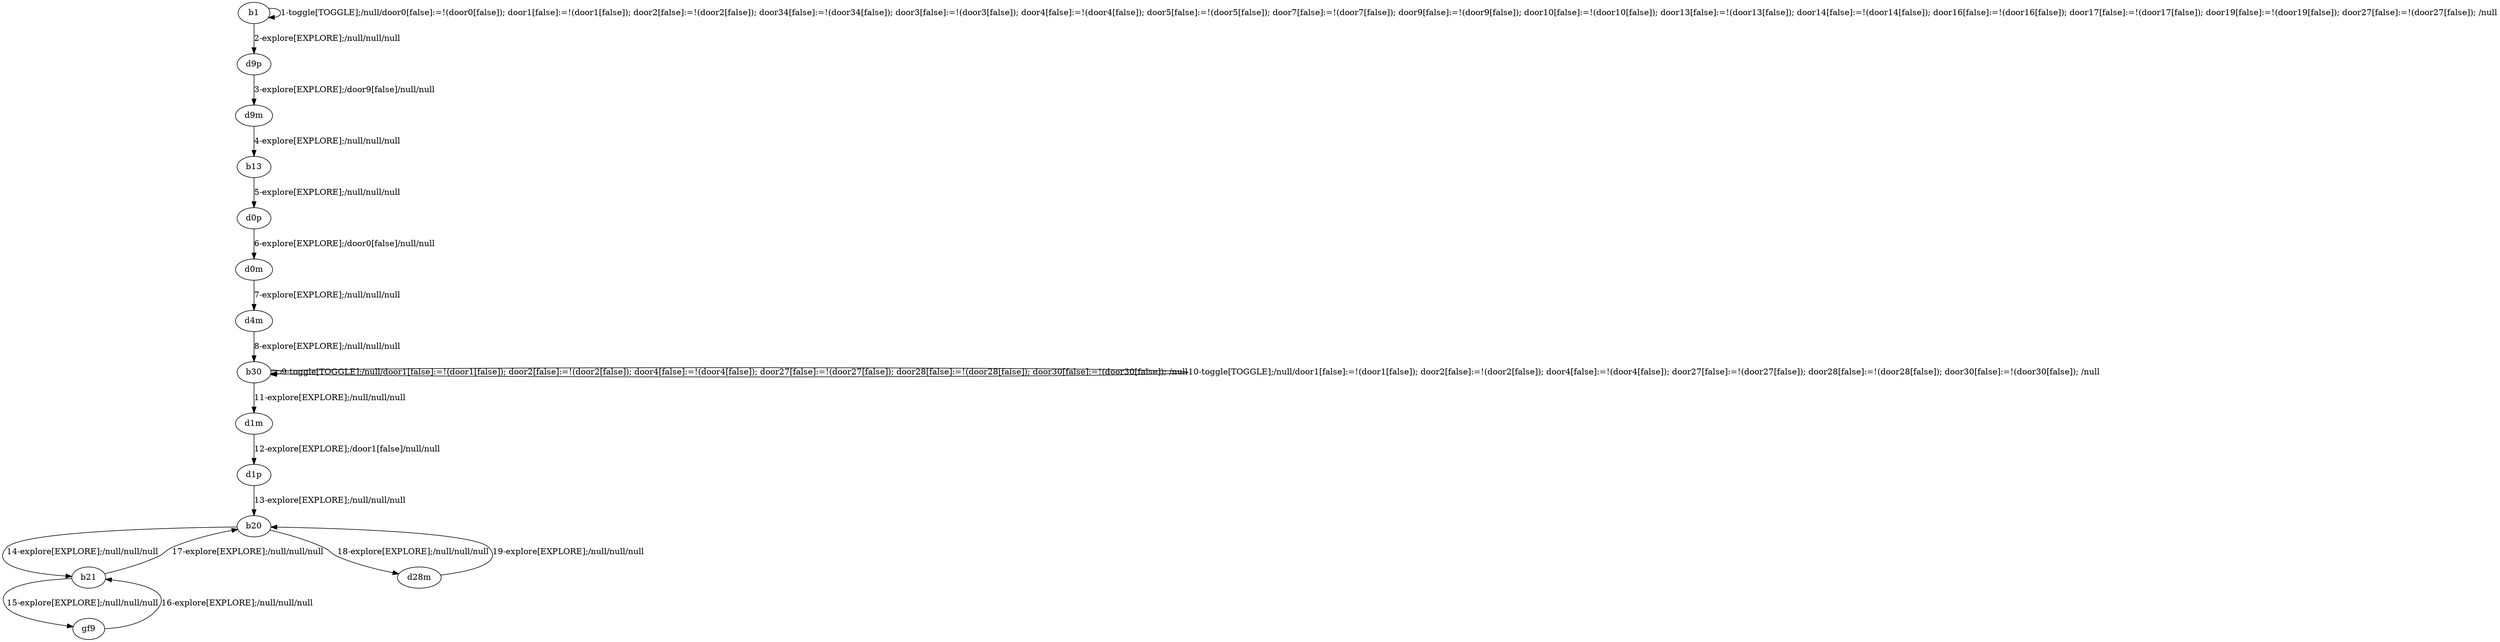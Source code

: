 # Total number of goals covered by this test: 1
# d28m --> b20

digraph g {
"b1" -> "b1" [label = "1-toggle[TOGGLE];/null/door0[false]:=!(door0[false]); door1[false]:=!(door1[false]); door2[false]:=!(door2[false]); door34[false]:=!(door34[false]); door3[false]:=!(door3[false]); door4[false]:=!(door4[false]); door5[false]:=!(door5[false]); door7[false]:=!(door7[false]); door9[false]:=!(door9[false]); door10[false]:=!(door10[false]); door13[false]:=!(door13[false]); door14[false]:=!(door14[false]); door16[false]:=!(door16[false]); door17[false]:=!(door17[false]); door19[false]:=!(door19[false]); door27[false]:=!(door27[false]); /null"];
"b1" -> "d9p" [label = "2-explore[EXPLORE];/null/null/null"];
"d9p" -> "d9m" [label = "3-explore[EXPLORE];/door9[false]/null/null"];
"d9m" -> "b13" [label = "4-explore[EXPLORE];/null/null/null"];
"b13" -> "d0p" [label = "5-explore[EXPLORE];/null/null/null"];
"d0p" -> "d0m" [label = "6-explore[EXPLORE];/door0[false]/null/null"];
"d0m" -> "d4m" [label = "7-explore[EXPLORE];/null/null/null"];
"d4m" -> "b30" [label = "8-explore[EXPLORE];/null/null/null"];
"b30" -> "b30" [label = "9-toggle[TOGGLE];/null/door1[false]:=!(door1[false]); door2[false]:=!(door2[false]); door4[false]:=!(door4[false]); door27[false]:=!(door27[false]); door28[false]:=!(door28[false]); door30[false]:=!(door30[false]); /null"];
"b30" -> "b30" [label = "10-toggle[TOGGLE];/null/door1[false]:=!(door1[false]); door2[false]:=!(door2[false]); door4[false]:=!(door4[false]); door27[false]:=!(door27[false]); door28[false]:=!(door28[false]); door30[false]:=!(door30[false]); /null"];
"b30" -> "d1m" [label = "11-explore[EXPLORE];/null/null/null"];
"d1m" -> "d1p" [label = "12-explore[EXPLORE];/door1[false]/null/null"];
"d1p" -> "b20" [label = "13-explore[EXPLORE];/null/null/null"];
"b20" -> "b21" [label = "14-explore[EXPLORE];/null/null/null"];
"b21" -> "gf9" [label = "15-explore[EXPLORE];/null/null/null"];
"gf9" -> "b21" [label = "16-explore[EXPLORE];/null/null/null"];
"b21" -> "b20" [label = "17-explore[EXPLORE];/null/null/null"];
"b20" -> "d28m" [label = "18-explore[EXPLORE];/null/null/null"];
"d28m" -> "b20" [label = "19-explore[EXPLORE];/null/null/null"];
}